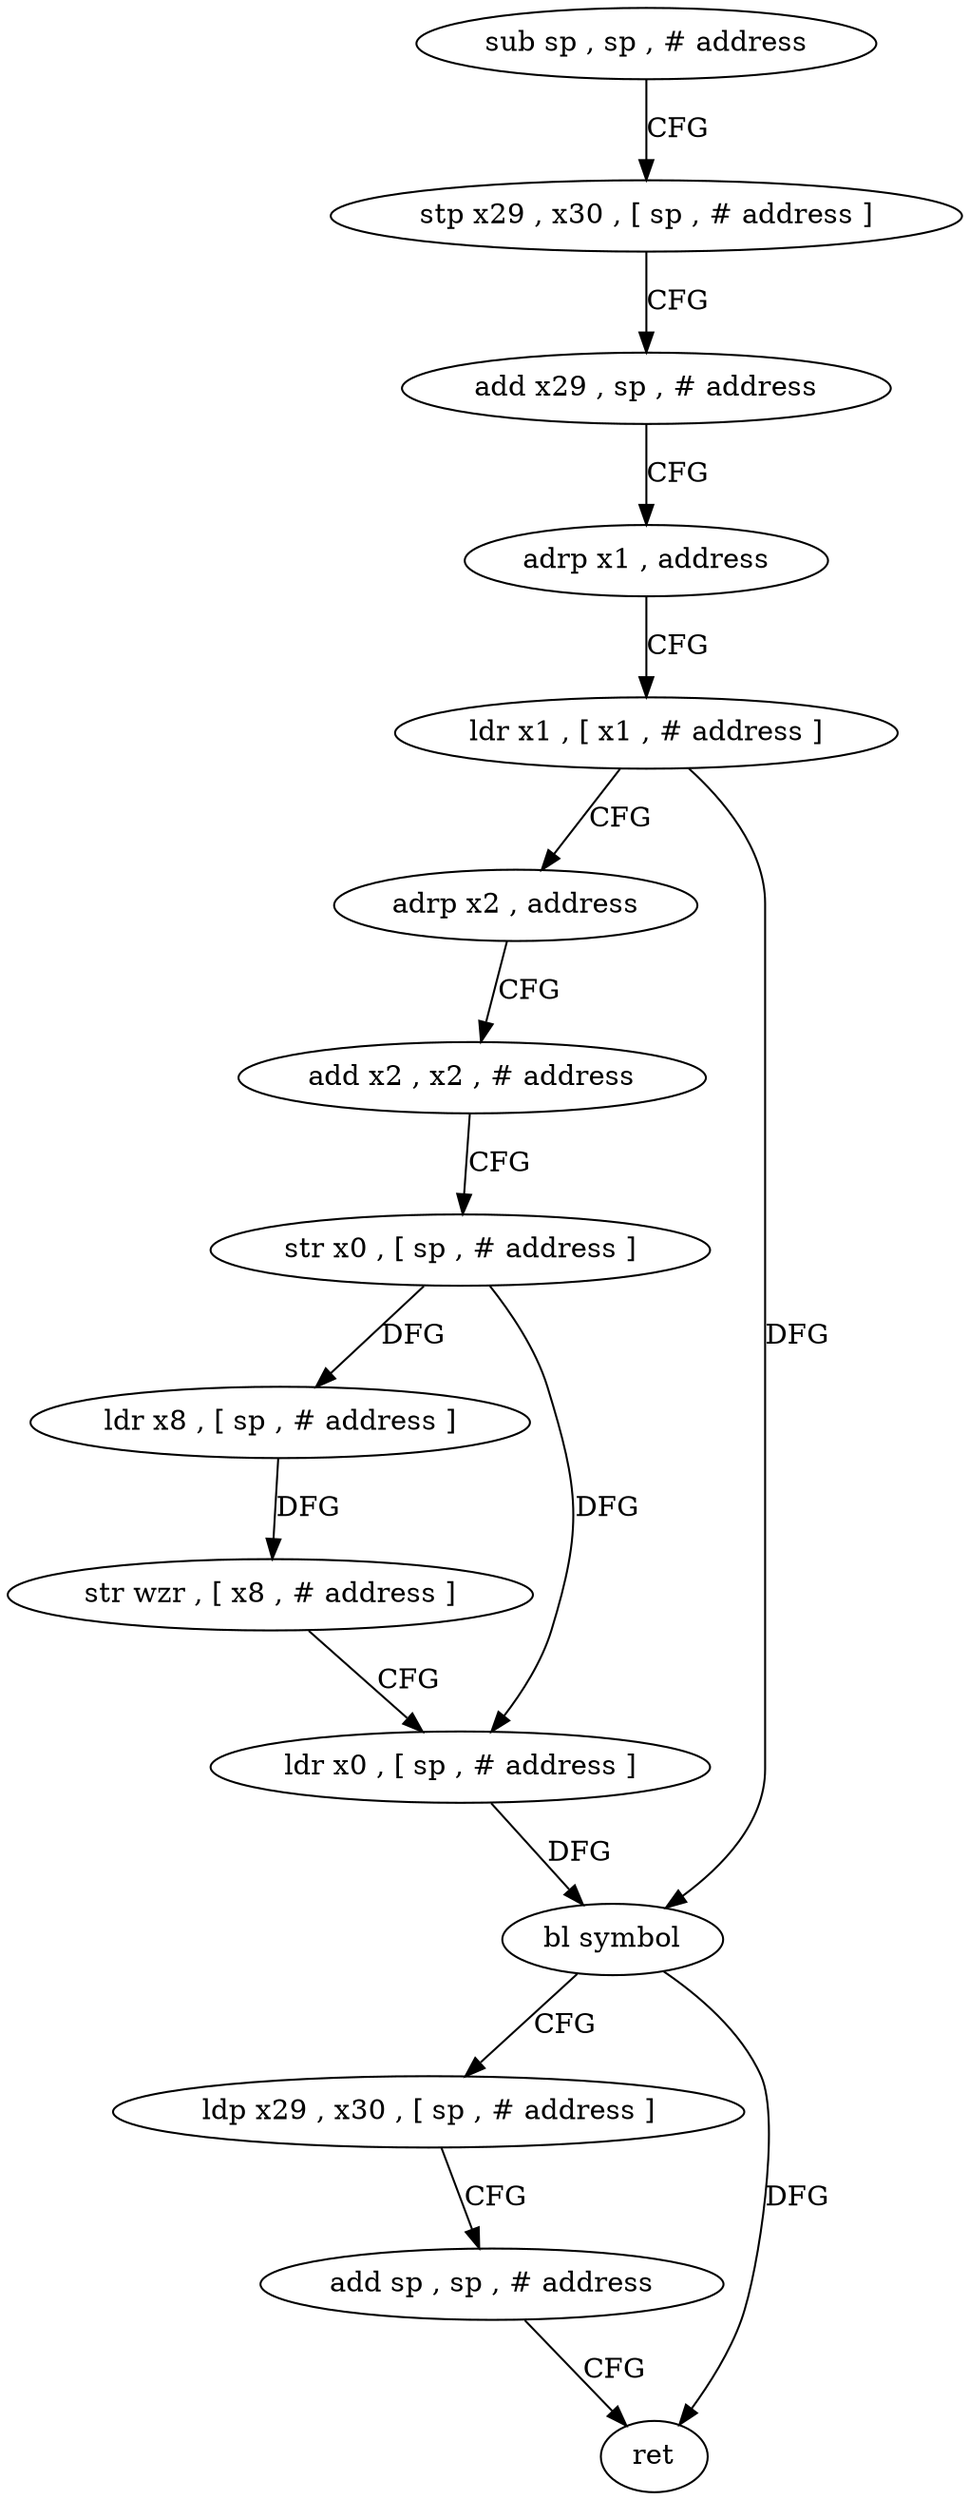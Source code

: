 digraph "func" {
"472892" [label = "sub sp , sp , # address" ]
"472896" [label = "stp x29 , x30 , [ sp , # address ]" ]
"472900" [label = "add x29 , sp , # address" ]
"472904" [label = "adrp x1 , address" ]
"472908" [label = "ldr x1 , [ x1 , # address ]" ]
"472912" [label = "adrp x2 , address" ]
"472916" [label = "add x2 , x2 , # address" ]
"472920" [label = "str x0 , [ sp , # address ]" ]
"472924" [label = "ldr x8 , [ sp , # address ]" ]
"472928" [label = "str wzr , [ x8 , # address ]" ]
"472932" [label = "ldr x0 , [ sp , # address ]" ]
"472936" [label = "bl symbol" ]
"472940" [label = "ldp x29 , x30 , [ sp , # address ]" ]
"472944" [label = "add sp , sp , # address" ]
"472948" [label = "ret" ]
"472892" -> "472896" [ label = "CFG" ]
"472896" -> "472900" [ label = "CFG" ]
"472900" -> "472904" [ label = "CFG" ]
"472904" -> "472908" [ label = "CFG" ]
"472908" -> "472912" [ label = "CFG" ]
"472908" -> "472936" [ label = "DFG" ]
"472912" -> "472916" [ label = "CFG" ]
"472916" -> "472920" [ label = "CFG" ]
"472920" -> "472924" [ label = "DFG" ]
"472920" -> "472932" [ label = "DFG" ]
"472924" -> "472928" [ label = "DFG" ]
"472928" -> "472932" [ label = "CFG" ]
"472932" -> "472936" [ label = "DFG" ]
"472936" -> "472940" [ label = "CFG" ]
"472936" -> "472948" [ label = "DFG" ]
"472940" -> "472944" [ label = "CFG" ]
"472944" -> "472948" [ label = "CFG" ]
}
